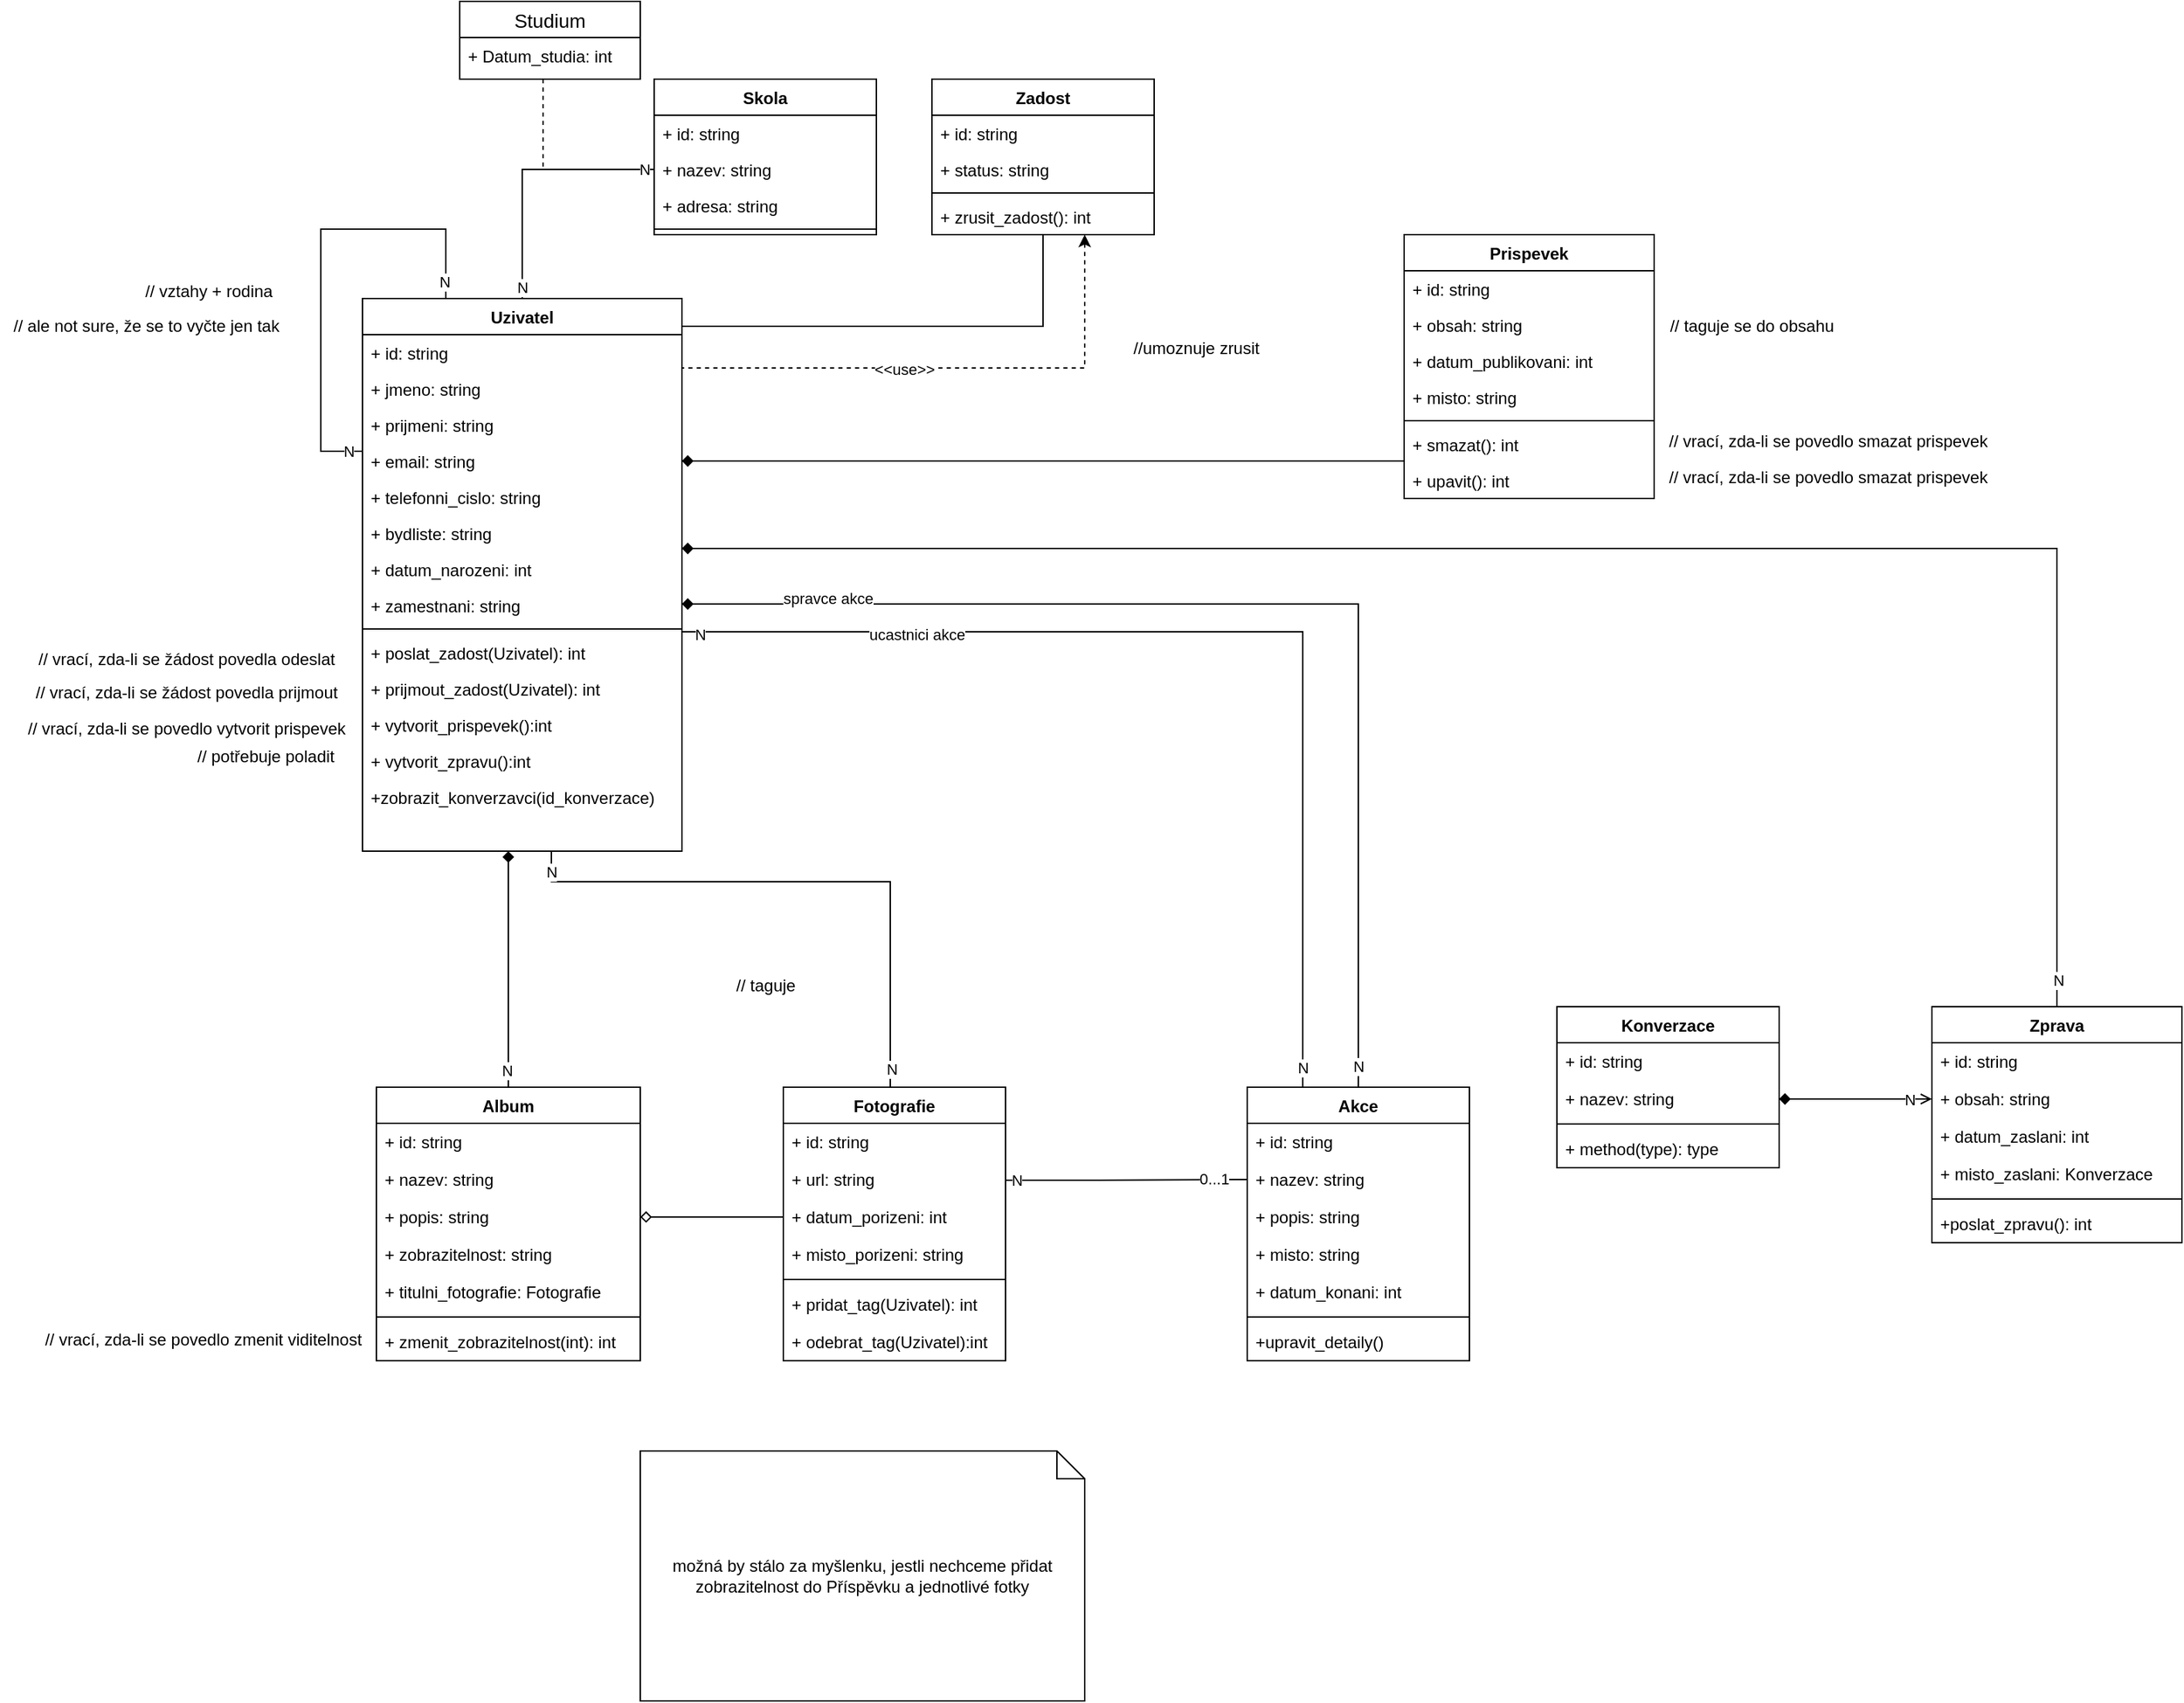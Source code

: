 <mxfile version="20.3.0" type="device"><diagram id="ahfpM7nU-8rFgFRCxepS" name="Stránka-1"><mxGraphModel dx="2424" dy="2227" grid="1" gridSize="10" guides="1" tooltips="1" connect="1" arrows="1" fold="1" page="1" pageScale="1" pageWidth="827" pageHeight="1169" math="0" shadow="0"><root><mxCell id="0"/><mxCell id="1" parent="0"/><mxCell id="j2ixbCVCf6OGfGBavzqQ-22" style="edgeStyle=orthogonalEdgeStyle;rounded=0;orthogonalLoop=1;jettySize=auto;html=1;entryX=0;entryY=0.5;entryDx=0;entryDy=0;startArrow=none;startFill=0;endArrow=none;endFill=0;" parent="1" source="51pEO4y-5-V5X2dyhXa4-27" target="51pEO4y-5-V5X2dyhXa4-32" edge="1"><mxGeometry relative="1" as="geometry"/></mxCell><mxCell id="j2ixbCVCf6OGfGBavzqQ-37" value="N" style="edgeLabel;html=1;align=center;verticalAlign=middle;resizable=0;points=[];" parent="j2ixbCVCf6OGfGBavzqQ-22" vertex="1" connectable="0"><mxGeometry x="-0.909" relative="1" as="geometry"><mxPoint as="offset"/></mxGeometry></mxCell><mxCell id="j2ixbCVCf6OGfGBavzqQ-38" value="N" style="edgeLabel;html=1;align=center;verticalAlign=middle;resizable=0;points=[];" parent="j2ixbCVCf6OGfGBavzqQ-22" vertex="1" connectable="0"><mxGeometry x="0.923" relative="1" as="geometry"><mxPoint as="offset"/></mxGeometry></mxCell><mxCell id="rdyZr15dMRIiz0YdS0B3-26" style="edgeStyle=orthogonalEdgeStyle;rounded=0;orthogonalLoop=1;jettySize=auto;html=1;endArrow=none;endFill=0;startArrow=diamond;startFill=1;" edge="1" parent="1" source="51pEO4y-5-V5X2dyhXa4-27" target="51pEO4y-5-V5X2dyhXa4-43"><mxGeometry relative="1" as="geometry"><Array as="points"><mxPoint x="135" y="580"/><mxPoint x="135" y="580"/></Array></mxGeometry></mxCell><mxCell id="rdyZr15dMRIiz0YdS0B3-27" value="N" style="edgeLabel;html=1;align=center;verticalAlign=middle;resizable=0;points=[];" vertex="1" connectable="0" parent="rdyZr15dMRIiz0YdS0B3-26"><mxGeometry x="0.847" y="-1" relative="1" as="geometry"><mxPoint y="1" as="offset"/></mxGeometry></mxCell><mxCell id="51pEO4y-5-V5X2dyhXa4-27" value="Uzivatel" style="swimlane;fontStyle=1;align=center;verticalAlign=top;childLayout=stackLayout;horizontal=1;startSize=26;horizontalStack=0;resizeParent=1;resizeParentMax=0;resizeLast=0;collapsible=1;marginBottom=0;" parent="1" vertex="1"><mxGeometry x="30" y="140" width="230" height="398" as="geometry"/></mxCell><mxCell id="51pEO4y-5-V5X2dyhXa4-28" value="+ id: string" style="text;strokeColor=none;fillColor=none;align=left;verticalAlign=top;spacingLeft=4;spacingRight=4;overflow=hidden;rotatable=0;points=[[0,0.5],[1,0.5]];portConstraint=eastwest;" parent="51pEO4y-5-V5X2dyhXa4-27" vertex="1"><mxGeometry y="26" width="230" height="26" as="geometry"/></mxCell><mxCell id="51pEO4y-5-V5X2dyhXa4-70" value="+ jmeno: string" style="text;strokeColor=none;fillColor=none;align=left;verticalAlign=top;spacingLeft=4;spacingRight=4;overflow=hidden;rotatable=0;points=[[0,0.5],[1,0.5]];portConstraint=eastwest;" parent="51pEO4y-5-V5X2dyhXa4-27" vertex="1"><mxGeometry y="52" width="230" height="26" as="geometry"/></mxCell><mxCell id="51pEO4y-5-V5X2dyhXa4-63" value="+ prijmeni: string" style="text;strokeColor=none;fillColor=none;align=left;verticalAlign=top;spacingLeft=4;spacingRight=4;overflow=hidden;rotatable=0;points=[[0,0.5],[1,0.5]];portConstraint=eastwest;" parent="51pEO4y-5-V5X2dyhXa4-27" vertex="1"><mxGeometry y="78" width="230" height="26" as="geometry"/></mxCell><mxCell id="51pEO4y-5-V5X2dyhXa4-64" value="+ email: string" style="text;strokeColor=none;fillColor=none;align=left;verticalAlign=top;spacingLeft=4;spacingRight=4;overflow=hidden;rotatable=0;points=[[0,0.5],[1,0.5]];portConstraint=eastwest;" parent="51pEO4y-5-V5X2dyhXa4-27" vertex="1"><mxGeometry y="104" width="230" height="26" as="geometry"/></mxCell><mxCell id="51pEO4y-5-V5X2dyhXa4-65" value="+ telefonni_cislo: string" style="text;strokeColor=none;fillColor=none;align=left;verticalAlign=top;spacingLeft=4;spacingRight=4;overflow=hidden;rotatable=0;points=[[0,0.5],[1,0.5]];portConstraint=eastwest;" parent="51pEO4y-5-V5X2dyhXa4-27" vertex="1"><mxGeometry y="130" width="230" height="26" as="geometry"/></mxCell><mxCell id="51pEO4y-5-V5X2dyhXa4-66" value="+ bydliste: string" style="text;strokeColor=none;fillColor=none;align=left;verticalAlign=top;spacingLeft=4;spacingRight=4;overflow=hidden;rotatable=0;points=[[0,0.5],[1,0.5]];portConstraint=eastwest;" parent="51pEO4y-5-V5X2dyhXa4-27" vertex="1"><mxGeometry y="156" width="230" height="26" as="geometry"/></mxCell><mxCell id="51pEO4y-5-V5X2dyhXa4-67" value="+ datum_narozeni: int" style="text;strokeColor=none;fillColor=none;align=left;verticalAlign=top;spacingLeft=4;spacingRight=4;overflow=hidden;rotatable=0;points=[[0,0.5],[1,0.5]];portConstraint=eastwest;" parent="51pEO4y-5-V5X2dyhXa4-27" vertex="1"><mxGeometry y="182" width="230" height="26" as="geometry"/></mxCell><mxCell id="51pEO4y-5-V5X2dyhXa4-68" value="+ zamestnani: string" style="text;strokeColor=none;fillColor=none;align=left;verticalAlign=top;spacingLeft=4;spacingRight=4;overflow=hidden;rotatable=0;points=[[0,0.5],[1,0.5]];portConstraint=eastwest;" parent="51pEO4y-5-V5X2dyhXa4-27" vertex="1"><mxGeometry y="208" width="230" height="26" as="geometry"/></mxCell><mxCell id="51pEO4y-5-V5X2dyhXa4-29" value="" style="line;strokeWidth=1;fillColor=none;align=left;verticalAlign=middle;spacingTop=-1;spacingLeft=3;spacingRight=3;rotatable=0;labelPosition=right;points=[];portConstraint=eastwest;strokeColor=inherit;" parent="51pEO4y-5-V5X2dyhXa4-27" vertex="1"><mxGeometry y="234" width="230" height="8" as="geometry"/></mxCell><mxCell id="51pEO4y-5-V5X2dyhXa4-30" value="+ poslat_zadost(Uzivatel): int" style="text;strokeColor=none;fillColor=none;align=left;verticalAlign=top;spacingLeft=4;spacingRight=4;overflow=hidden;rotatable=0;points=[[0,0.5],[1,0.5]];portConstraint=eastwest;" parent="51pEO4y-5-V5X2dyhXa4-27" vertex="1"><mxGeometry y="242" width="230" height="26" as="geometry"/></mxCell><mxCell id="j2ixbCVCf6OGfGBavzqQ-55" value="+ prijmout_zadost(Uzivatel): int" style="text;strokeColor=none;fillColor=none;align=left;verticalAlign=top;spacingLeft=4;spacingRight=4;overflow=hidden;rotatable=0;points=[[0,0.5],[1,0.5]];portConstraint=eastwest;" parent="51pEO4y-5-V5X2dyhXa4-27" vertex="1"><mxGeometry y="268" width="230" height="26" as="geometry"/></mxCell><mxCell id="j2ixbCVCf6OGfGBavzqQ-61" value="+ vytvorit_prispevek():int" style="text;strokeColor=none;fillColor=none;align=left;verticalAlign=top;spacingLeft=4;spacingRight=4;overflow=hidden;rotatable=0;points=[[0,0.5],[1,0.5]];portConstraint=eastwest;" parent="51pEO4y-5-V5X2dyhXa4-27" vertex="1"><mxGeometry y="294" width="230" height="26" as="geometry"/></mxCell><mxCell id="j2ixbCVCf6OGfGBavzqQ-75" value="+ vytvorit_zpravu():int" style="text;strokeColor=none;fillColor=none;align=left;verticalAlign=top;spacingLeft=4;spacingRight=4;overflow=hidden;rotatable=0;points=[[0,0.5],[1,0.5]];portConstraint=eastwest;" parent="51pEO4y-5-V5X2dyhXa4-27" vertex="1"><mxGeometry y="320" width="230" height="26" as="geometry"/></mxCell><mxCell id="rdyZr15dMRIiz0YdS0B3-9" value="+zobrazit_konverzavci(id_konverzace)" style="text;strokeColor=none;fillColor=none;align=left;verticalAlign=top;spacingLeft=4;spacingRight=4;overflow=hidden;rotatable=0;points=[[0,0.5],[1,0.5]];portConstraint=eastwest;" vertex="1" parent="51pEO4y-5-V5X2dyhXa4-27"><mxGeometry y="346" width="230" height="26" as="geometry"/></mxCell><mxCell id="rdyZr15dMRIiz0YdS0B3-28" style="text;strokeColor=none;fillColor=none;align=left;verticalAlign=top;spacingLeft=4;spacingRight=4;overflow=hidden;rotatable=0;points=[[0,0.5],[1,0.5]];portConstraint=eastwest;" vertex="1" parent="51pEO4y-5-V5X2dyhXa4-27"><mxGeometry y="372" width="230" height="26" as="geometry"/></mxCell><mxCell id="j2ixbCVCf6OGfGBavzqQ-24" style="edgeStyle=orthogonalEdgeStyle;rounded=0;orthogonalLoop=1;jettySize=auto;html=1;entryX=0;entryY=0.5;entryDx=0;entryDy=0;startArrow=none;startFill=0;endArrow=none;endFill=0;" parent="51pEO4y-5-V5X2dyhXa4-27" source="51pEO4y-5-V5X2dyhXa4-27" target="51pEO4y-5-V5X2dyhXa4-64" edge="1"><mxGeometry relative="1" as="geometry"><Array as="points"><mxPoint x="60" y="-50"/><mxPoint x="-30" y="-50"/><mxPoint x="-30" y="110"/><mxPoint y="110"/></Array></mxGeometry></mxCell><mxCell id="rdyZr15dMRIiz0YdS0B3-23" value="N" style="edgeLabel;html=1;align=center;verticalAlign=middle;resizable=0;points=[];" vertex="1" connectable="0" parent="j2ixbCVCf6OGfGBavzqQ-24"><mxGeometry x="-0.928" y="1" relative="1" as="geometry"><mxPoint as="offset"/></mxGeometry></mxCell><mxCell id="rdyZr15dMRIiz0YdS0B3-25" value="N" style="edgeLabel;html=1;align=center;verticalAlign=middle;resizable=0;points=[];" vertex="1" connectable="0" parent="j2ixbCVCf6OGfGBavzqQ-24"><mxGeometry x="0.899" relative="1" as="geometry"><mxPoint as="offset"/></mxGeometry></mxCell><mxCell id="51pEO4y-5-V5X2dyhXa4-31" value="Skola" style="swimlane;fontStyle=1;align=center;verticalAlign=top;childLayout=stackLayout;horizontal=1;startSize=26;horizontalStack=0;resizeParent=1;resizeParentMax=0;resizeLast=0;collapsible=1;marginBottom=0;" parent="1" vertex="1"><mxGeometry x="240" y="-18" width="160" height="112" as="geometry"/></mxCell><mxCell id="51pEO4y-5-V5X2dyhXa4-71" value="+ id: string" style="text;strokeColor=none;fillColor=none;align=left;verticalAlign=top;spacingLeft=4;spacingRight=4;overflow=hidden;rotatable=0;points=[[0,0.5],[1,0.5]];portConstraint=eastwest;" parent="51pEO4y-5-V5X2dyhXa4-31" vertex="1"><mxGeometry y="26" width="160" height="26" as="geometry"/></mxCell><mxCell id="51pEO4y-5-V5X2dyhXa4-32" value="+ nazev: string" style="text;strokeColor=none;fillColor=none;align=left;verticalAlign=top;spacingLeft=4;spacingRight=4;overflow=hidden;rotatable=0;points=[[0,0.5],[1,0.5]];portConstraint=eastwest;" parent="51pEO4y-5-V5X2dyhXa4-31" vertex="1"><mxGeometry y="52" width="160" height="26" as="geometry"/></mxCell><mxCell id="51pEO4y-5-V5X2dyhXa4-69" value="+ adresa: string" style="text;strokeColor=none;fillColor=none;align=left;verticalAlign=top;spacingLeft=4;spacingRight=4;overflow=hidden;rotatable=0;points=[[0,0.5],[1,0.5]];portConstraint=eastwest;" parent="51pEO4y-5-V5X2dyhXa4-31" vertex="1"><mxGeometry y="78" width="160" height="26" as="geometry"/></mxCell><mxCell id="51pEO4y-5-V5X2dyhXa4-33" value="" style="line;strokeWidth=1;fillColor=none;align=left;verticalAlign=middle;spacingTop=-1;spacingLeft=3;spacingRight=3;rotatable=0;labelPosition=right;points=[];portConstraint=eastwest;strokeColor=inherit;" parent="51pEO4y-5-V5X2dyhXa4-31" vertex="1"><mxGeometry y="104" width="160" height="8" as="geometry"/></mxCell><mxCell id="j2ixbCVCf6OGfGBavzqQ-46" style="edgeStyle=orthogonalEdgeStyle;rounded=0;orthogonalLoop=1;jettySize=auto;html=1;dashed=1;startArrow=classic;startFill=1;endArrow=none;endFill=0;" parent="1" source="51pEO4y-5-V5X2dyhXa4-35" target="51pEO4y-5-V5X2dyhXa4-27" edge="1"><mxGeometry relative="1" as="geometry"><Array as="points"><mxPoint x="550" y="190"/></Array></mxGeometry></mxCell><mxCell id="j2ixbCVCf6OGfGBavzqQ-48" value="&amp;lt;&amp;lt;use&amp;gt;&amp;gt;" style="edgeLabel;html=1;align=center;verticalAlign=middle;resizable=0;points=[];" parent="j2ixbCVCf6OGfGBavzqQ-46" vertex="1" connectable="0"><mxGeometry x="0.172" y="1" relative="1" as="geometry"><mxPoint as="offset"/></mxGeometry></mxCell><mxCell id="51pEO4y-5-V5X2dyhXa4-35" value="Zadost" style="swimlane;fontStyle=1;align=center;verticalAlign=top;childLayout=stackLayout;horizontal=1;startSize=26;horizontalStack=0;resizeParent=1;resizeParentMax=0;resizeLast=0;collapsible=1;marginBottom=0;" parent="1" vertex="1"><mxGeometry x="440" y="-18" width="160" height="112" as="geometry"/></mxCell><mxCell id="51pEO4y-5-V5X2dyhXa4-36" value="+ id: string" style="text;strokeColor=none;fillColor=none;align=left;verticalAlign=top;spacingLeft=4;spacingRight=4;overflow=hidden;rotatable=0;points=[[0,0.5],[1,0.5]];portConstraint=eastwest;" parent="51pEO4y-5-V5X2dyhXa4-35" vertex="1"><mxGeometry y="26" width="160" height="26" as="geometry"/></mxCell><mxCell id="51pEO4y-5-V5X2dyhXa4-72" value="+ status: string" style="text;strokeColor=none;fillColor=none;align=left;verticalAlign=top;spacingLeft=4;spacingRight=4;overflow=hidden;rotatable=0;points=[[0,0.5],[1,0.5]];portConstraint=eastwest;" parent="51pEO4y-5-V5X2dyhXa4-35" vertex="1"><mxGeometry y="52" width="160" height="26" as="geometry"/></mxCell><mxCell id="rdyZr15dMRIiz0YdS0B3-20" style="line;strokeWidth=1;fillColor=none;align=left;verticalAlign=middle;spacingTop=-1;spacingLeft=3;spacingRight=3;rotatable=0;labelPosition=right;points=[];portConstraint=eastwest;strokeColor=inherit;" vertex="1" parent="51pEO4y-5-V5X2dyhXa4-35"><mxGeometry y="78" width="160" height="8" as="geometry"/></mxCell><mxCell id="rdyZr15dMRIiz0YdS0B3-21" value="+ zrusit_zadost(): int" style="text;strokeColor=none;fillColor=none;align=left;verticalAlign=top;spacingLeft=4;spacingRight=4;overflow=hidden;rotatable=0;points=[[0,0.5],[1,0.5]];portConstraint=eastwest;" vertex="1" parent="51pEO4y-5-V5X2dyhXa4-35"><mxGeometry y="86" width="160" height="26" as="geometry"/></mxCell><mxCell id="51pEO4y-5-V5X2dyhXa4-39" value="Prispevek" style="swimlane;fontStyle=1;align=center;verticalAlign=top;childLayout=stackLayout;horizontal=1;startSize=26;horizontalStack=0;resizeParent=1;resizeParentMax=0;resizeLast=0;collapsible=1;marginBottom=0;" parent="1" vertex="1"><mxGeometry x="780" y="94" width="180" height="190" as="geometry"/></mxCell><mxCell id="51pEO4y-5-V5X2dyhXa4-40" value="+ id: string" style="text;strokeColor=none;fillColor=none;align=left;verticalAlign=top;spacingLeft=4;spacingRight=4;overflow=hidden;rotatable=0;points=[[0,0.5],[1,0.5]];portConstraint=eastwest;" parent="51pEO4y-5-V5X2dyhXa4-39" vertex="1"><mxGeometry y="26" width="180" height="26" as="geometry"/></mxCell><mxCell id="51pEO4y-5-V5X2dyhXa4-73" value="+ obsah: string" style="text;strokeColor=none;fillColor=none;align=left;verticalAlign=top;spacingLeft=4;spacingRight=4;overflow=hidden;rotatable=0;points=[[0,0.5],[1,0.5]];portConstraint=eastwest;" parent="51pEO4y-5-V5X2dyhXa4-39" vertex="1"><mxGeometry y="52" width="180" height="26" as="geometry"/></mxCell><mxCell id="51pEO4y-5-V5X2dyhXa4-74" value="+ datum_publikovani: int" style="text;strokeColor=none;fillColor=none;align=left;verticalAlign=top;spacingLeft=4;spacingRight=4;overflow=hidden;rotatable=0;points=[[0,0.5],[1,0.5]];portConstraint=eastwest;" parent="51pEO4y-5-V5X2dyhXa4-39" vertex="1"><mxGeometry y="78" width="180" height="26" as="geometry"/></mxCell><mxCell id="51pEO4y-5-V5X2dyhXa4-75" value="+ misto: string" style="text;strokeColor=none;fillColor=none;align=left;verticalAlign=top;spacingLeft=4;spacingRight=4;overflow=hidden;rotatable=0;points=[[0,0.5],[1,0.5]];portConstraint=eastwest;" parent="51pEO4y-5-V5X2dyhXa4-39" vertex="1"><mxGeometry y="104" width="180" height="26" as="geometry"/></mxCell><mxCell id="51pEO4y-5-V5X2dyhXa4-41" value="" style="line;strokeWidth=1;fillColor=none;align=left;verticalAlign=middle;spacingTop=-1;spacingLeft=3;spacingRight=3;rotatable=0;labelPosition=right;points=[];portConstraint=eastwest;strokeColor=inherit;" parent="51pEO4y-5-V5X2dyhXa4-39" vertex="1"><mxGeometry y="130" width="180" height="8" as="geometry"/></mxCell><mxCell id="51pEO4y-5-V5X2dyhXa4-42" value="+ smazat(): int" style="text;strokeColor=none;fillColor=none;align=left;verticalAlign=top;spacingLeft=4;spacingRight=4;overflow=hidden;rotatable=0;points=[[0,0.5],[1,0.5]];portConstraint=eastwest;" parent="51pEO4y-5-V5X2dyhXa4-39" vertex="1"><mxGeometry y="138" width="180" height="26" as="geometry"/></mxCell><mxCell id="j2ixbCVCf6OGfGBavzqQ-64" value="+ upavit(): int" style="text;strokeColor=none;fillColor=none;align=left;verticalAlign=top;spacingLeft=4;spacingRight=4;overflow=hidden;rotatable=0;points=[[0,0.5],[1,0.5]];portConstraint=eastwest;" parent="51pEO4y-5-V5X2dyhXa4-39" vertex="1"><mxGeometry y="164" width="180" height="26" as="geometry"/></mxCell><mxCell id="51pEO4y-5-V5X2dyhXa4-43" value="Album" style="swimlane;fontStyle=1;align=center;verticalAlign=top;childLayout=stackLayout;horizontal=1;startSize=26;horizontalStack=0;resizeParent=1;resizeParentMax=0;resizeLast=0;collapsible=1;marginBottom=0;" parent="1" vertex="1"><mxGeometry x="40" y="708" width="190" height="197" as="geometry"/></mxCell><mxCell id="51pEO4y-5-V5X2dyhXa4-44" value="+ id: string" style="text;strokeColor=none;fillColor=none;align=left;verticalAlign=top;spacingLeft=4;spacingRight=4;overflow=hidden;rotatable=0;points=[[0,0.5],[1,0.5]];portConstraint=eastwest;" parent="51pEO4y-5-V5X2dyhXa4-43" vertex="1"><mxGeometry y="26" width="190" height="27" as="geometry"/></mxCell><mxCell id="51pEO4y-5-V5X2dyhXa4-76" value="+ nazev: string" style="text;strokeColor=none;fillColor=none;align=left;verticalAlign=top;spacingLeft=4;spacingRight=4;overflow=hidden;rotatable=0;points=[[0,0.5],[1,0.5]];portConstraint=eastwest;" parent="51pEO4y-5-V5X2dyhXa4-43" vertex="1"><mxGeometry y="53" width="190" height="27" as="geometry"/></mxCell><mxCell id="51pEO4y-5-V5X2dyhXa4-77" value="+ popis: string" style="text;strokeColor=none;fillColor=none;align=left;verticalAlign=top;spacingLeft=4;spacingRight=4;overflow=hidden;rotatable=0;points=[[0,0.5],[1,0.5]];portConstraint=eastwest;" parent="51pEO4y-5-V5X2dyhXa4-43" vertex="1"><mxGeometry y="80" width="190" height="27" as="geometry"/></mxCell><mxCell id="51pEO4y-5-V5X2dyhXa4-79" value="+ zobrazitelnost: string" style="text;strokeColor=none;fillColor=none;align=left;verticalAlign=top;spacingLeft=4;spacingRight=4;overflow=hidden;rotatable=0;points=[[0,0.5],[1,0.5]];portConstraint=eastwest;" parent="51pEO4y-5-V5X2dyhXa4-43" vertex="1"><mxGeometry y="107" width="190" height="27" as="geometry"/></mxCell><mxCell id="51pEO4y-5-V5X2dyhXa4-80" value="+ titulni_fotografie: Fotografie" style="text;strokeColor=none;fillColor=none;align=left;verticalAlign=top;spacingLeft=4;spacingRight=4;overflow=hidden;rotatable=0;points=[[0,0.5],[1,0.5]];portConstraint=eastwest;" parent="51pEO4y-5-V5X2dyhXa4-43" vertex="1"><mxGeometry y="134" width="190" height="27" as="geometry"/></mxCell><mxCell id="51pEO4y-5-V5X2dyhXa4-45" value="" style="line;strokeWidth=1;fillColor=none;align=left;verticalAlign=middle;spacingTop=-1;spacingLeft=3;spacingRight=3;rotatable=0;labelPosition=right;points=[];portConstraint=eastwest;strokeColor=inherit;" parent="51pEO4y-5-V5X2dyhXa4-43" vertex="1"><mxGeometry y="161" width="190" height="9" as="geometry"/></mxCell><mxCell id="51pEO4y-5-V5X2dyhXa4-46" value="+ zmenit_zobrazitelnost(int): int " style="text;strokeColor=none;fillColor=none;align=left;verticalAlign=top;spacingLeft=4;spacingRight=4;overflow=hidden;rotatable=0;points=[[0,0.5],[1,0.5]];portConstraint=eastwest;" parent="51pEO4y-5-V5X2dyhXa4-43" vertex="1"><mxGeometry y="170" width="190" height="27" as="geometry"/></mxCell><mxCell id="j2ixbCVCf6OGfGBavzqQ-71" style="edgeStyle=orthogonalEdgeStyle;rounded=0;orthogonalLoop=1;jettySize=auto;html=1;startArrow=none;startFill=0;endArrow=none;endFill=0;" parent="1" source="51pEO4y-5-V5X2dyhXa4-47" target="51pEO4y-5-V5X2dyhXa4-27" edge="1"><mxGeometry relative="1" as="geometry"><mxPoint x="449" y="708.0" as="sourcePoint"/><mxPoint x="166.059" y="440" as="targetPoint"/><Array as="points"><mxPoint x="410" y="560"/><mxPoint x="166" y="560"/></Array></mxGeometry></mxCell><mxCell id="rdyZr15dMRIiz0YdS0B3-2" value="N" style="edgeLabel;html=1;align=center;verticalAlign=middle;resizable=0;points=[];" vertex="1" connectable="0" parent="j2ixbCVCf6OGfGBavzqQ-71"><mxGeometry x="-0.934" y="-1" relative="1" as="geometry"><mxPoint as="offset"/></mxGeometry></mxCell><mxCell id="rdyZr15dMRIiz0YdS0B3-3" value="N" style="edgeLabel;html=1;align=center;verticalAlign=middle;resizable=0;points=[];" vertex="1" connectable="0" parent="j2ixbCVCf6OGfGBavzqQ-71"><mxGeometry x="0.979" relative="1" as="geometry"><mxPoint y="10" as="offset"/></mxGeometry></mxCell><mxCell id="51pEO4y-5-V5X2dyhXa4-47" value="Fotografie" style="swimlane;fontStyle=1;align=center;verticalAlign=top;childLayout=stackLayout;horizontal=1;startSize=26;horizontalStack=0;resizeParent=1;resizeParentMax=0;resizeLast=0;collapsible=1;marginBottom=0;" parent="1" vertex="1"><mxGeometry x="333" y="708" width="160" height="197" as="geometry"/></mxCell><mxCell id="51pEO4y-5-V5X2dyhXa4-48" value="+ id: string" style="text;strokeColor=none;fillColor=none;align=left;verticalAlign=top;spacingLeft=4;spacingRight=4;overflow=hidden;rotatable=0;points=[[0,0.5],[1,0.5]];portConstraint=eastwest;" parent="51pEO4y-5-V5X2dyhXa4-47" vertex="1"><mxGeometry y="26" width="160" height="27" as="geometry"/></mxCell><mxCell id="51pEO4y-5-V5X2dyhXa4-81" value="+ url: string" style="text;strokeColor=none;fillColor=none;align=left;verticalAlign=top;spacingLeft=4;spacingRight=4;overflow=hidden;rotatable=0;points=[[0,0.5],[1,0.5]];portConstraint=eastwest;" parent="51pEO4y-5-V5X2dyhXa4-47" vertex="1"><mxGeometry y="53" width="160" height="27" as="geometry"/></mxCell><mxCell id="51pEO4y-5-V5X2dyhXa4-82" value="+ datum_porizeni: int" style="text;strokeColor=none;fillColor=none;align=left;verticalAlign=top;spacingLeft=4;spacingRight=4;overflow=hidden;rotatable=0;points=[[0,0.5],[1,0.5]];portConstraint=eastwest;" parent="51pEO4y-5-V5X2dyhXa4-47" vertex="1"><mxGeometry y="80" width="160" height="27" as="geometry"/></mxCell><mxCell id="51pEO4y-5-V5X2dyhXa4-83" value="+ misto_porizeni: string" style="text;strokeColor=none;fillColor=none;align=left;verticalAlign=top;spacingLeft=4;spacingRight=4;overflow=hidden;rotatable=0;points=[[0,0.5],[1,0.5]];portConstraint=eastwest;" parent="51pEO4y-5-V5X2dyhXa4-47" vertex="1"><mxGeometry y="107" width="160" height="27" as="geometry"/></mxCell><mxCell id="51pEO4y-5-V5X2dyhXa4-49" value="" style="line;strokeWidth=1;fillColor=none;align=left;verticalAlign=middle;spacingTop=-1;spacingLeft=3;spacingRight=3;rotatable=0;labelPosition=right;points=[];portConstraint=eastwest;strokeColor=inherit;" parent="51pEO4y-5-V5X2dyhXa4-47" vertex="1"><mxGeometry y="134" width="160" height="9" as="geometry"/></mxCell><mxCell id="51pEO4y-5-V5X2dyhXa4-50" value="+ pridat_tag(Uzivatel): int" style="text;strokeColor=none;fillColor=none;align=left;verticalAlign=top;spacingLeft=4;spacingRight=4;overflow=hidden;rotatable=0;points=[[0,0.5],[1,0.5]];portConstraint=eastwest;" parent="51pEO4y-5-V5X2dyhXa4-47" vertex="1"><mxGeometry y="143" width="160" height="27" as="geometry"/></mxCell><mxCell id="j2ixbCVCf6OGfGBavzqQ-74" value="+ odebrat_tag(Uzivatel):int" style="text;strokeColor=none;fillColor=none;align=left;verticalAlign=top;spacingLeft=4;spacingRight=4;overflow=hidden;rotatable=0;points=[[0,0.5],[1,0.5]];portConstraint=eastwest;" parent="51pEO4y-5-V5X2dyhXa4-47" vertex="1"><mxGeometry y="170" width="160" height="27" as="geometry"/></mxCell><mxCell id="51pEO4y-5-V5X2dyhXa4-51" value="Akce" style="swimlane;fontStyle=1;align=center;verticalAlign=top;childLayout=stackLayout;horizontal=1;startSize=26;horizontalStack=0;resizeParent=1;resizeParentMax=0;resizeLast=0;collapsible=1;marginBottom=0;" parent="1" vertex="1"><mxGeometry x="667" y="708" width="160" height="197" as="geometry"/></mxCell><mxCell id="51pEO4y-5-V5X2dyhXa4-52" value="+ id: string" style="text;strokeColor=none;fillColor=none;align=left;verticalAlign=top;spacingLeft=4;spacingRight=4;overflow=hidden;rotatable=0;points=[[0,0.5],[1,0.5]];portConstraint=eastwest;" parent="51pEO4y-5-V5X2dyhXa4-51" vertex="1"><mxGeometry y="26" width="160" height="27" as="geometry"/></mxCell><mxCell id="51pEO4y-5-V5X2dyhXa4-84" value="+ nazev: string" style="text;strokeColor=none;fillColor=none;align=left;verticalAlign=top;spacingLeft=4;spacingRight=4;overflow=hidden;rotatable=0;points=[[0,0.5],[1,0.5]];portConstraint=eastwest;" parent="51pEO4y-5-V5X2dyhXa4-51" vertex="1"><mxGeometry y="53" width="160" height="27" as="geometry"/></mxCell><mxCell id="51pEO4y-5-V5X2dyhXa4-85" value="+ popis: string" style="text;strokeColor=none;fillColor=none;align=left;verticalAlign=top;spacingLeft=4;spacingRight=4;overflow=hidden;rotatable=0;points=[[0,0.5],[1,0.5]];portConstraint=eastwest;" parent="51pEO4y-5-V5X2dyhXa4-51" vertex="1"><mxGeometry y="80" width="160" height="27" as="geometry"/></mxCell><mxCell id="51pEO4y-5-V5X2dyhXa4-86" value="+ misto: string" style="text;strokeColor=none;fillColor=none;align=left;verticalAlign=top;spacingLeft=4;spacingRight=4;overflow=hidden;rotatable=0;points=[[0,0.5],[1,0.5]];portConstraint=eastwest;" parent="51pEO4y-5-V5X2dyhXa4-51" vertex="1"><mxGeometry y="107" width="160" height="27" as="geometry"/></mxCell><mxCell id="51pEO4y-5-V5X2dyhXa4-87" value="+ datum_konani: int" style="text;strokeColor=none;fillColor=none;align=left;verticalAlign=top;spacingLeft=4;spacingRight=4;overflow=hidden;rotatable=0;points=[[0,0.5],[1,0.5]];portConstraint=eastwest;" parent="51pEO4y-5-V5X2dyhXa4-51" vertex="1"><mxGeometry y="134" width="160" height="27" as="geometry"/></mxCell><mxCell id="51pEO4y-5-V5X2dyhXa4-53" value="" style="line;strokeWidth=1;fillColor=none;align=left;verticalAlign=middle;spacingTop=-1;spacingLeft=3;spacingRight=3;rotatable=0;labelPosition=right;points=[];portConstraint=eastwest;strokeColor=inherit;" parent="51pEO4y-5-V5X2dyhXa4-51" vertex="1"><mxGeometry y="161" width="160" height="9" as="geometry"/></mxCell><mxCell id="51pEO4y-5-V5X2dyhXa4-54" value="+upravit_detaily()" style="text;strokeColor=none;fillColor=none;align=left;verticalAlign=top;spacingLeft=4;spacingRight=4;overflow=hidden;rotatable=0;points=[[0,0.5],[1,0.5]];portConstraint=eastwest;" parent="51pEO4y-5-V5X2dyhXa4-51" vertex="1"><mxGeometry y="170" width="160" height="27" as="geometry"/></mxCell><mxCell id="51pEO4y-5-V5X2dyhXa4-55" value="Konverzace" style="swimlane;fontStyle=1;align=center;verticalAlign=top;childLayout=stackLayout;horizontal=1;startSize=26;horizontalStack=0;resizeParent=1;resizeParentMax=0;resizeLast=0;collapsible=1;marginBottom=0;" parent="1" vertex="1"><mxGeometry x="890" y="650" width="160" height="116" as="geometry"/></mxCell><mxCell id="51pEO4y-5-V5X2dyhXa4-56" value="+ id: string" style="text;strokeColor=none;fillColor=none;align=left;verticalAlign=top;spacingLeft=4;spacingRight=4;overflow=hidden;rotatable=0;points=[[0,0.5],[1,0.5]];portConstraint=eastwest;" parent="51pEO4y-5-V5X2dyhXa4-55" vertex="1"><mxGeometry y="26" width="160" height="27" as="geometry"/></mxCell><mxCell id="51pEO4y-5-V5X2dyhXa4-88" value="+ nazev: string" style="text;strokeColor=none;fillColor=none;align=left;verticalAlign=top;spacingLeft=4;spacingRight=4;overflow=hidden;rotatable=0;points=[[0,0.5],[1,0.5]];portConstraint=eastwest;" parent="51pEO4y-5-V5X2dyhXa4-55" vertex="1"><mxGeometry y="53" width="160" height="27" as="geometry"/></mxCell><mxCell id="51pEO4y-5-V5X2dyhXa4-57" value="" style="line;strokeWidth=1;fillColor=none;align=left;verticalAlign=middle;spacingTop=-1;spacingLeft=3;spacingRight=3;rotatable=0;labelPosition=right;points=[];portConstraint=eastwest;strokeColor=inherit;" parent="51pEO4y-5-V5X2dyhXa4-55" vertex="1"><mxGeometry y="80" width="160" height="9" as="geometry"/></mxCell><mxCell id="51pEO4y-5-V5X2dyhXa4-58" value="+ method(type): type" style="text;strokeColor=none;fillColor=none;align=left;verticalAlign=top;spacingLeft=4;spacingRight=4;overflow=hidden;rotatable=0;points=[[0,0.5],[1,0.5]];portConstraint=eastwest;" parent="51pEO4y-5-V5X2dyhXa4-55" vertex="1"><mxGeometry y="89" width="160" height="27" as="geometry"/></mxCell><mxCell id="51pEO4y-5-V5X2dyhXa4-59" value="Zprava" style="swimlane;fontStyle=1;align=center;verticalAlign=top;childLayout=stackLayout;horizontal=1;startSize=26;horizontalStack=0;resizeParent=1;resizeParentMax=0;resizeLast=0;collapsible=1;marginBottom=0;" parent="1" vertex="1"><mxGeometry x="1160" y="650" width="180" height="170" as="geometry"/></mxCell><mxCell id="51pEO4y-5-V5X2dyhXa4-60" value="+ id: string" style="text;strokeColor=none;fillColor=none;align=left;verticalAlign=top;spacingLeft=4;spacingRight=4;overflow=hidden;rotatable=0;points=[[0,0.5],[1,0.5]];portConstraint=eastwest;" parent="51pEO4y-5-V5X2dyhXa4-59" vertex="1"><mxGeometry y="26" width="180" height="27" as="geometry"/></mxCell><mxCell id="51pEO4y-5-V5X2dyhXa4-89" value="+ obsah: string" style="text;strokeColor=none;fillColor=none;align=left;verticalAlign=top;spacingLeft=4;spacingRight=4;overflow=hidden;rotatable=0;points=[[0,0.5],[1,0.5]];portConstraint=eastwest;" parent="51pEO4y-5-V5X2dyhXa4-59" vertex="1"><mxGeometry y="53" width="180" height="27" as="geometry"/></mxCell><mxCell id="51pEO4y-5-V5X2dyhXa4-90" value="+ datum_zaslani: int" style="text;strokeColor=none;fillColor=none;align=left;verticalAlign=top;spacingLeft=4;spacingRight=4;overflow=hidden;rotatable=0;points=[[0,0.5],[1,0.5]];portConstraint=eastwest;" parent="51pEO4y-5-V5X2dyhXa4-59" vertex="1"><mxGeometry y="80" width="180" height="27" as="geometry"/></mxCell><mxCell id="51pEO4y-5-V5X2dyhXa4-91" value="+ misto_zaslani: Konverzace" style="text;strokeColor=none;fillColor=none;align=left;verticalAlign=top;spacingLeft=4;spacingRight=4;overflow=hidden;rotatable=0;points=[[0,0.5],[1,0.5]];portConstraint=eastwest;" parent="51pEO4y-5-V5X2dyhXa4-59" vertex="1"><mxGeometry y="107" width="180" height="27" as="geometry"/></mxCell><mxCell id="51pEO4y-5-V5X2dyhXa4-61" value="" style="line;strokeWidth=1;fillColor=none;align=left;verticalAlign=middle;spacingTop=-1;spacingLeft=3;spacingRight=3;rotatable=0;labelPosition=right;points=[];portConstraint=eastwest;strokeColor=inherit;" parent="51pEO4y-5-V5X2dyhXa4-59" vertex="1"><mxGeometry y="134" width="180" height="9" as="geometry"/></mxCell><mxCell id="51pEO4y-5-V5X2dyhXa4-62" value="+poslat_zpravu(): int" style="text;strokeColor=none;fillColor=none;align=left;verticalAlign=top;spacingLeft=4;spacingRight=4;overflow=hidden;rotatable=0;points=[[0,0.5],[1,0.5]];portConstraint=eastwest;" parent="51pEO4y-5-V5X2dyhXa4-59" vertex="1"><mxGeometry y="143" width="180" height="27" as="geometry"/></mxCell><mxCell id="j2ixbCVCf6OGfGBavzqQ-7" style="edgeStyle=orthogonalEdgeStyle;rounded=0;orthogonalLoop=1;jettySize=auto;html=1;entryX=0;entryY=0.5;entryDx=0;entryDy=0;endArrow=none;endFill=0;startArrow=diamond;startFill=0;" parent="1" edge="1"><mxGeometry relative="1" as="geometry"><mxPoint x="230" y="801.46" as="sourcePoint"/><mxPoint x="333" y="801.46" as="targetPoint"/></mxGeometry></mxCell><mxCell id="j2ixbCVCf6OGfGBavzqQ-12" style="edgeStyle=orthogonalEdgeStyle;rounded=0;orthogonalLoop=1;jettySize=auto;html=1;startArrow=diamond;startFill=1;endArrow=open;endFill=0;" parent="1" source="51pEO4y-5-V5X2dyhXa4-88" target="51pEO4y-5-V5X2dyhXa4-89" edge="1"><mxGeometry relative="1" as="geometry"/></mxCell><mxCell id="j2ixbCVCf6OGfGBavzqQ-27" value="N" style="edgeLabel;html=1;align=center;verticalAlign=middle;resizable=0;points=[];" parent="j2ixbCVCf6OGfGBavzqQ-12" vertex="1" connectable="0"><mxGeometry x="0.712" relative="1" as="geometry"><mxPoint as="offset"/></mxGeometry></mxCell><mxCell id="j2ixbCVCf6OGfGBavzqQ-19" style="edgeStyle=orthogonalEdgeStyle;rounded=0;orthogonalLoop=1;jettySize=auto;html=1;entryX=0;entryY=0.5;entryDx=0;entryDy=0;startArrow=none;startFill=0;endArrow=none;endFill=0;" parent="1" source="51pEO4y-5-V5X2dyhXa4-47" target="51pEO4y-5-V5X2dyhXa4-84" edge="1"><mxGeometry relative="1" as="geometry"><Array as="points"><mxPoint x="560" y="775"/><mxPoint x="560" y="775"/></Array></mxGeometry></mxCell><mxCell id="j2ixbCVCf6OGfGBavzqQ-20" value="N" style="edgeLabel;html=1;align=center;verticalAlign=middle;resizable=0;points=[];" parent="j2ixbCVCf6OGfGBavzqQ-19" vertex="1" connectable="0"><mxGeometry x="-0.738" relative="1" as="geometry"><mxPoint x="-15" as="offset"/></mxGeometry></mxCell><mxCell id="j2ixbCVCf6OGfGBavzqQ-21" value="0...1" style="edgeLabel;html=1;align=center;verticalAlign=middle;resizable=0;points=[];" parent="j2ixbCVCf6OGfGBavzqQ-19" vertex="1" connectable="0"><mxGeometry x="0.72" y="1" relative="1" as="geometry"><mxPoint as="offset"/></mxGeometry></mxCell><mxCell id="j2ixbCVCf6OGfGBavzqQ-26" value="// vztahy + rodina" style="text;html=1;align=center;verticalAlign=middle;resizable=0;points=[];autosize=1;strokeColor=none;fillColor=none;" parent="1" vertex="1"><mxGeometry x="-141" y="120" width="120" height="30" as="geometry"/></mxCell><mxCell id="j2ixbCVCf6OGfGBavzqQ-28" style="edgeStyle=orthogonalEdgeStyle;rounded=0;orthogonalLoop=1;jettySize=auto;html=1;entryX=0.25;entryY=0;entryDx=0;entryDy=0;startArrow=none;startFill=0;endArrow=none;endFill=0;" parent="1" source="51pEO4y-5-V5X2dyhXa4-27" target="51pEO4y-5-V5X2dyhXa4-51" edge="1"><mxGeometry relative="1" as="geometry"><mxPoint x="200" y="350" as="sourcePoint"/><Array as="points"><mxPoint x="707" y="380"/></Array></mxGeometry></mxCell><mxCell id="j2ixbCVCf6OGfGBavzqQ-34" value="N" style="edgeLabel;html=1;align=center;verticalAlign=middle;resizable=0;points=[];" parent="j2ixbCVCf6OGfGBavzqQ-28" vertex="1" connectable="0"><mxGeometry x="0.927" y="-1" relative="1" as="geometry"><mxPoint x="1" y="14" as="offset"/></mxGeometry></mxCell><mxCell id="j2ixbCVCf6OGfGBavzqQ-36" value="N" style="edgeLabel;html=1;align=center;verticalAlign=middle;resizable=0;points=[];" parent="j2ixbCVCf6OGfGBavzqQ-28" vertex="1" connectable="0"><mxGeometry x="-0.968" y="-2" relative="1" as="geometry"><mxPoint as="offset"/></mxGeometry></mxCell><mxCell id="rdyZr15dMRIiz0YdS0B3-5" value="ucastnici akce" style="edgeLabel;html=1;align=center;verticalAlign=middle;resizable=0;points=[];" vertex="1" connectable="0" parent="j2ixbCVCf6OGfGBavzqQ-28"><mxGeometry x="-0.564" y="-2" relative="1" as="geometry"><mxPoint as="offset"/></mxGeometry></mxCell><mxCell id="j2ixbCVCf6OGfGBavzqQ-45" style="edgeStyle=orthogonalEdgeStyle;rounded=0;orthogonalLoop=1;jettySize=auto;html=1;startArrow=none;startFill=0;endArrow=none;endFill=0;dashed=1;" parent="1" source="j2ixbCVCf6OGfGBavzqQ-40" edge="1"><mxGeometry relative="1" as="geometry"><mxPoint x="160" y="47" as="targetPoint"/><mxPoint x="160" y="-21" as="sourcePoint"/><Array as="points"><mxPoint x="160"/><mxPoint x="160"/></Array></mxGeometry></mxCell><mxCell id="j2ixbCVCf6OGfGBavzqQ-40" value="Studium" style="swimlane;fontStyle=0;childLayout=stackLayout;horizontal=1;startSize=26;horizontalStack=0;resizeParent=1;resizeParentMax=0;resizeLast=0;collapsible=1;marginBottom=0;align=center;fontSize=14;" parent="1" vertex="1"><mxGeometry x="100" y="-74" width="130" height="56" as="geometry"/></mxCell><mxCell id="j2ixbCVCf6OGfGBavzqQ-41" value="+ Datum_studia: int" style="text;strokeColor=none;fillColor=none;spacingLeft=4;spacingRight=4;overflow=hidden;rotatable=0;points=[[0,0.5],[1,0.5]];portConstraint=eastwest;fontSize=12;" parent="j2ixbCVCf6OGfGBavzqQ-40" vertex="1"><mxGeometry y="26" width="130" height="30" as="geometry"/></mxCell><mxCell id="j2ixbCVCf6OGfGBavzqQ-49" value="// vrací, zda-li se žádost povedla prijmout" style="text;html=1;align=center;verticalAlign=middle;resizable=0;points=[];autosize=1;strokeColor=none;fillColor=none;" parent="1" vertex="1"><mxGeometry x="-217" y="409" width="240" height="30" as="geometry"/></mxCell><mxCell id="j2ixbCVCf6OGfGBavzqQ-56" value="// vrací, zda-li se žádost povedla odeslat" style="text;html=1;align=center;verticalAlign=middle;resizable=0;points=[];autosize=1;strokeColor=none;fillColor=none;" parent="1" vertex="1"><mxGeometry x="-217" y="385" width="240" height="30" as="geometry"/></mxCell><mxCell id="j2ixbCVCf6OGfGBavzqQ-57" value="//umoznuje zrusit" style="text;html=1;align=center;verticalAlign=middle;resizable=0;points=[];autosize=1;strokeColor=none;fillColor=none;" parent="1" vertex="1"><mxGeometry x="575" y="161" width="110" height="30" as="geometry"/></mxCell><mxCell id="j2ixbCVCf6OGfGBavzqQ-62" value="// vrací, zda-li se povedlo vytvorit prispevek" style="text;html=1;align=center;verticalAlign=middle;resizable=0;points=[];autosize=1;strokeColor=none;fillColor=none;" parent="1" vertex="1"><mxGeometry x="-222" y="435" width="250" height="30" as="geometry"/></mxCell><mxCell id="j2ixbCVCf6OGfGBavzqQ-63" value="// vrací, zda-li se povedlo smazat prispevek" style="text;html=1;align=center;verticalAlign=middle;resizable=0;points=[];autosize=1;strokeColor=none;fillColor=none;" parent="1" vertex="1"><mxGeometry x="960" y="228" width="250" height="30" as="geometry"/></mxCell><mxCell id="j2ixbCVCf6OGfGBavzqQ-65" value="// vrací, zda-li se povedlo smazat prispevek" style="text;html=1;align=center;verticalAlign=middle;resizable=0;points=[];autosize=1;strokeColor=none;fillColor=none;" parent="1" vertex="1"><mxGeometry x="960" y="254" width="250" height="30" as="geometry"/></mxCell><mxCell id="j2ixbCVCf6OGfGBavzqQ-66" value="// ale not sure, že se to vyčte jen tak" style="text;html=1;align=center;verticalAlign=middle;resizable=0;points=[];autosize=1;strokeColor=none;fillColor=none;" parent="1" vertex="1"><mxGeometry x="-231" y="145" width="210" height="30" as="geometry"/></mxCell><mxCell id="j2ixbCVCf6OGfGBavzqQ-68" value="// taguje se do obsahu" style="text;html=1;align=center;verticalAlign=middle;resizable=0;points=[];autosize=1;strokeColor=none;fillColor=none;" parent="1" vertex="1"><mxGeometry x="960" y="145" width="140" height="30" as="geometry"/></mxCell><mxCell id="j2ixbCVCf6OGfGBavzqQ-69" value="// vrací, zda-li se povedlo zmenit viditelnost" style="text;html=1;align=center;verticalAlign=middle;resizable=0;points=[];autosize=1;strokeColor=none;fillColor=none;" parent="1" vertex="1"><mxGeometry x="-210" y="875" width="250" height="30" as="geometry"/></mxCell><mxCell id="j2ixbCVCf6OGfGBavzqQ-70" value="možná by stálo za myšlenku, jestli nechceme přidat zobrazitelnost do Příspěvku a jednotlivé fotky" style="shape=note;size=20;whiteSpace=wrap;html=1;" parent="1" vertex="1"><mxGeometry x="230" y="970" width="320" height="180" as="geometry"/></mxCell><mxCell id="j2ixbCVCf6OGfGBavzqQ-73" value="// taguje" style="text;html=1;align=center;verticalAlign=middle;resizable=0;points=[];autosize=1;strokeColor=none;fillColor=none;" parent="1" vertex="1"><mxGeometry x="285" y="620" width="70" height="30" as="geometry"/></mxCell><mxCell id="j2ixbCVCf6OGfGBavzqQ-76" value="// potřebuje poladit" style="text;html=1;align=center;verticalAlign=middle;resizable=0;points=[];autosize=1;strokeColor=none;fillColor=none;" parent="1" vertex="1"><mxGeometry x="-100" y="455" width="120" height="30" as="geometry"/></mxCell><mxCell id="rdyZr15dMRIiz0YdS0B3-6" style="edgeStyle=orthogonalEdgeStyle;rounded=0;orthogonalLoop=1;jettySize=auto;html=1;entryX=0.5;entryY=0;entryDx=0;entryDy=0;startArrow=diamond;startFill=1;endArrow=none;endFill=0;" edge="1" parent="1" source="51pEO4y-5-V5X2dyhXa4-27" target="51pEO4y-5-V5X2dyhXa4-51"><mxGeometry relative="1" as="geometry"><mxPoint x="240" y="335" as="sourcePoint"/><Array as="points"><mxPoint x="747" y="360"/></Array></mxGeometry></mxCell><mxCell id="rdyZr15dMRIiz0YdS0B3-8" value="spravce akce" style="edgeLabel;html=1;align=center;verticalAlign=middle;resizable=0;points=[];" vertex="1" connectable="0" parent="rdyZr15dMRIiz0YdS0B3-6"><mxGeometry x="-0.749" y="4" relative="1" as="geometry"><mxPoint as="offset"/></mxGeometry></mxCell><mxCell id="rdyZr15dMRIiz0YdS0B3-12" value="N" style="edgeLabel;html=1;align=center;verticalAlign=middle;resizable=0;points=[];" vertex="1" connectable="0" parent="rdyZr15dMRIiz0YdS0B3-6"><mxGeometry x="0.954" relative="1" as="geometry"><mxPoint y="4" as="offset"/></mxGeometry></mxCell><mxCell id="rdyZr15dMRIiz0YdS0B3-13" style="edgeStyle=orthogonalEdgeStyle;rounded=0;orthogonalLoop=1;jettySize=auto;html=1;startArrow=diamond;startFill=1;endArrow=none;endFill=0;" edge="1" parent="1" source="51pEO4y-5-V5X2dyhXa4-64" target="51pEO4y-5-V5X2dyhXa4-39"><mxGeometry relative="1" as="geometry"><Array as="points"><mxPoint x="650" y="257"/><mxPoint x="650" y="257"/></Array></mxGeometry></mxCell><mxCell id="rdyZr15dMRIiz0YdS0B3-14" style="edgeStyle=orthogonalEdgeStyle;rounded=0;orthogonalLoop=1;jettySize=auto;html=1;entryX=0.5;entryY=0;entryDx=0;entryDy=0;startArrow=diamond;startFill=1;endArrow=none;endFill=0;" edge="1" parent="1" source="51pEO4y-5-V5X2dyhXa4-27" target="51pEO4y-5-V5X2dyhXa4-59"><mxGeometry relative="1" as="geometry"><Array as="points"><mxPoint x="1250" y="320"/></Array></mxGeometry></mxCell><mxCell id="rdyZr15dMRIiz0YdS0B3-15" value="N" style="edgeLabel;html=1;align=center;verticalAlign=middle;resizable=0;points=[];" vertex="1" connectable="0" parent="rdyZr15dMRIiz0YdS0B3-14"><mxGeometry x="0.971" y="1" relative="1" as="geometry"><mxPoint as="offset"/></mxGeometry></mxCell><mxCell id="rdyZr15dMRIiz0YdS0B3-16" style="edgeStyle=orthogonalEdgeStyle;rounded=0;orthogonalLoop=1;jettySize=auto;html=1;entryX=0.5;entryY=1;entryDx=0;entryDy=0;startArrow=none;startFill=0;endArrow=none;endFill=0;" edge="1" parent="1" source="51pEO4y-5-V5X2dyhXa4-27" target="51pEO4y-5-V5X2dyhXa4-35"><mxGeometry relative="1" as="geometry"><Array as="points"><mxPoint x="520" y="160"/></Array></mxGeometry></mxCell></root></mxGraphModel></diagram></mxfile>